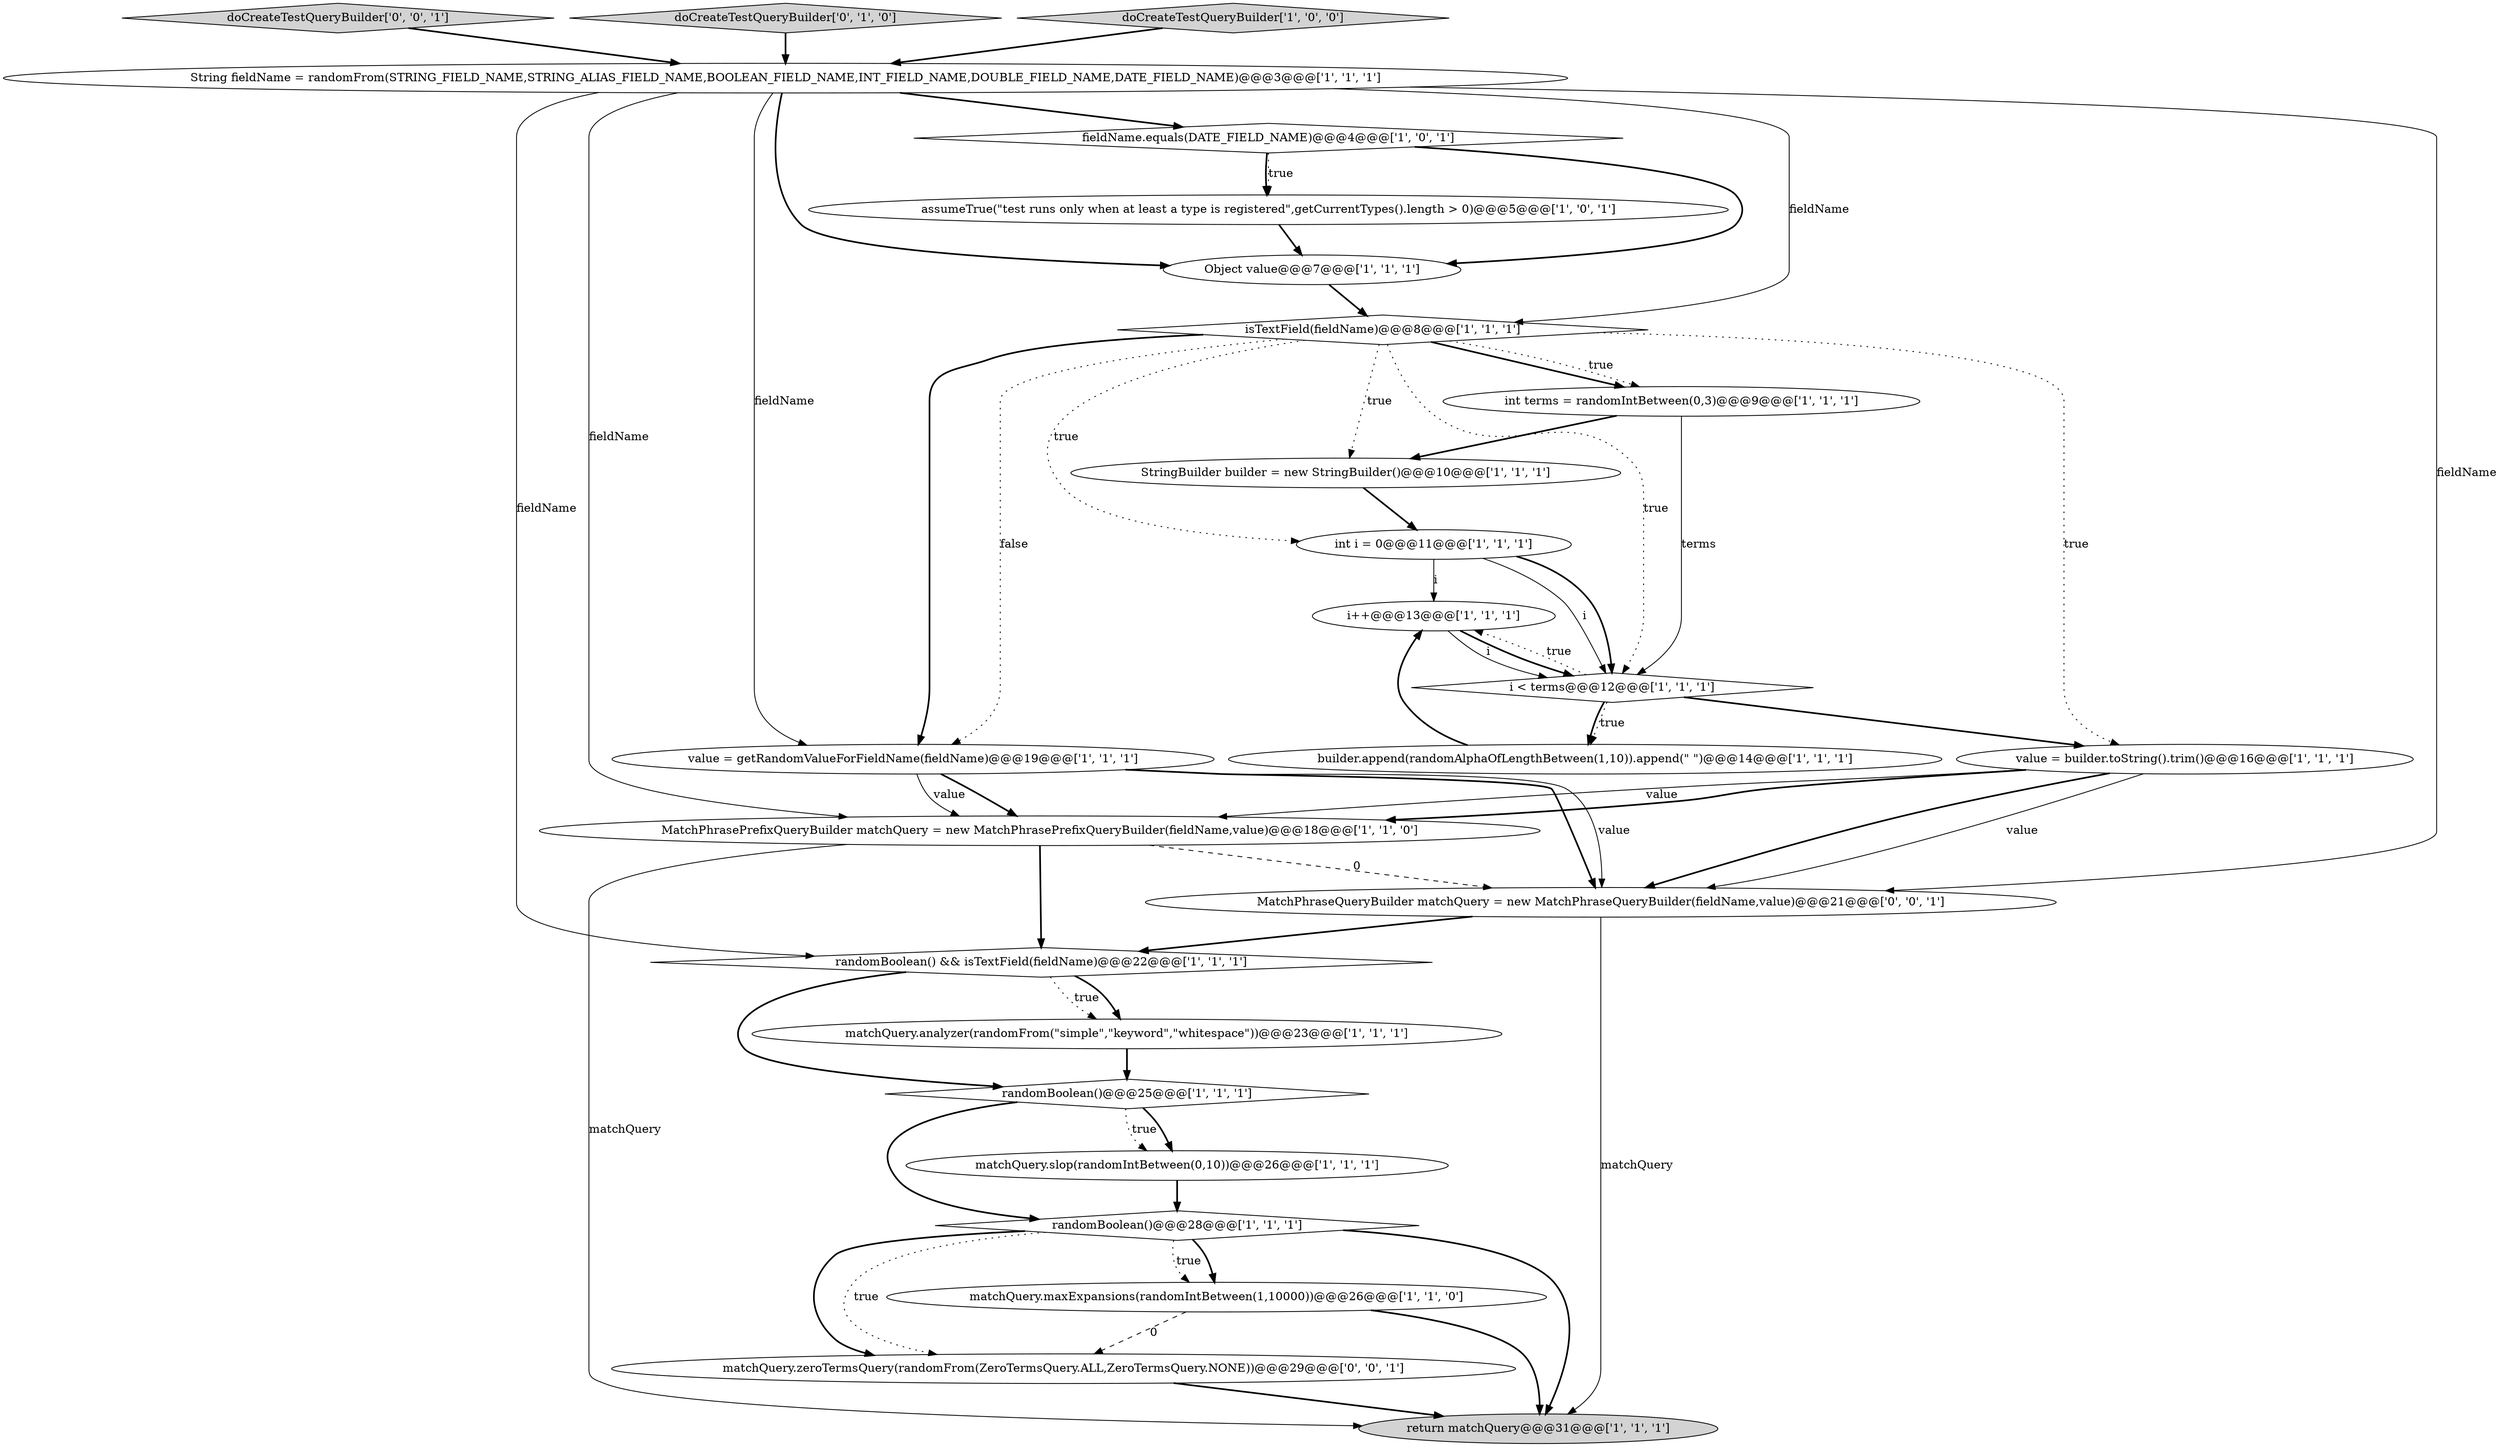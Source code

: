 digraph {
2 [style = filled, label = "matchQuery.maxExpansions(randomIntBetween(1,10000))@@@26@@@['1', '1', '0']", fillcolor = white, shape = ellipse image = "AAA0AAABBB1BBB"];
4 [style = filled, label = "randomBoolean()@@@25@@@['1', '1', '1']", fillcolor = white, shape = diamond image = "AAA0AAABBB1BBB"];
18 [style = filled, label = "return matchQuery@@@31@@@['1', '1', '1']", fillcolor = lightgray, shape = ellipse image = "AAA0AAABBB1BBB"];
25 [style = filled, label = "MatchPhraseQueryBuilder matchQuery = new MatchPhraseQueryBuilder(fieldName,value)@@@21@@@['0', '0', '1']", fillcolor = white, shape = ellipse image = "AAA0AAABBB3BBB"];
12 [style = filled, label = "int i = 0@@@11@@@['1', '1', '1']", fillcolor = white, shape = ellipse image = "AAA0AAABBB1BBB"];
15 [style = filled, label = "randomBoolean() && isTextField(fieldName)@@@22@@@['1', '1', '1']", fillcolor = white, shape = diamond image = "AAA0AAABBB1BBB"];
23 [style = filled, label = "matchQuery.zeroTermsQuery(randomFrom(ZeroTermsQuery.ALL,ZeroTermsQuery.NONE))@@@29@@@['0', '0', '1']", fillcolor = white, shape = ellipse image = "AAA0AAABBB3BBB"];
7 [style = filled, label = "matchQuery.slop(randomIntBetween(0,10))@@@26@@@['1', '1', '1']", fillcolor = white, shape = ellipse image = "AAA0AAABBB1BBB"];
6 [style = filled, label = "i++@@@13@@@['1', '1', '1']", fillcolor = white, shape = ellipse image = "AAA0AAABBB1BBB"];
24 [style = filled, label = "doCreateTestQueryBuilder['0', '0', '1']", fillcolor = lightgray, shape = diamond image = "AAA0AAABBB3BBB"];
17 [style = filled, label = "fieldName.equals(DATE_FIELD_NAME)@@@4@@@['1', '0', '1']", fillcolor = white, shape = diamond image = "AAA0AAABBB1BBB"];
1 [style = filled, label = "Object value@@@7@@@['1', '1', '1']", fillcolor = white, shape = ellipse image = "AAA0AAABBB1BBB"];
5 [style = filled, label = "randomBoolean()@@@28@@@['1', '1', '1']", fillcolor = white, shape = diamond image = "AAA0AAABBB1BBB"];
9 [style = filled, label = "MatchPhrasePrefixQueryBuilder matchQuery = new MatchPhrasePrefixQueryBuilder(fieldName,value)@@@18@@@['1', '1', '0']", fillcolor = white, shape = ellipse image = "AAA0AAABBB1BBB"];
8 [style = filled, label = "value = builder.toString().trim()@@@16@@@['1', '1', '1']", fillcolor = white, shape = ellipse image = "AAA0AAABBB1BBB"];
3 [style = filled, label = "isTextField(fieldName)@@@8@@@['1', '1', '1']", fillcolor = white, shape = diamond image = "AAA0AAABBB1BBB"];
0 [style = filled, label = "assumeTrue(\"test runs only when at least a type is registered\",getCurrentTypes().length > 0)@@@5@@@['1', '0', '1']", fillcolor = white, shape = ellipse image = "AAA0AAABBB1BBB"];
13 [style = filled, label = "int terms = randomIntBetween(0,3)@@@9@@@['1', '1', '1']", fillcolor = white, shape = ellipse image = "AAA0AAABBB1BBB"];
22 [style = filled, label = "doCreateTestQueryBuilder['0', '1', '0']", fillcolor = lightgray, shape = diamond image = "AAA0AAABBB2BBB"];
21 [style = filled, label = "builder.append(randomAlphaOfLengthBetween(1,10)).append(\" \")@@@14@@@['1', '1', '1']", fillcolor = white, shape = ellipse image = "AAA0AAABBB1BBB"];
10 [style = filled, label = "doCreateTestQueryBuilder['1', '0', '0']", fillcolor = lightgray, shape = diamond image = "AAA0AAABBB1BBB"];
14 [style = filled, label = "value = getRandomValueForFieldName(fieldName)@@@19@@@['1', '1', '1']", fillcolor = white, shape = ellipse image = "AAA0AAABBB1BBB"];
20 [style = filled, label = "String fieldName = randomFrom(STRING_FIELD_NAME,STRING_ALIAS_FIELD_NAME,BOOLEAN_FIELD_NAME,INT_FIELD_NAME,DOUBLE_FIELD_NAME,DATE_FIELD_NAME)@@@3@@@['1', '1', '1']", fillcolor = white, shape = ellipse image = "AAA0AAABBB1BBB"];
11 [style = filled, label = "StringBuilder builder = new StringBuilder()@@@10@@@['1', '1', '1']", fillcolor = white, shape = ellipse image = "AAA0AAABBB1BBB"];
16 [style = filled, label = "matchQuery.analyzer(randomFrom(\"simple\",\"keyword\",\"whitespace\"))@@@23@@@['1', '1', '1']", fillcolor = white, shape = ellipse image = "AAA0AAABBB1BBB"];
19 [style = filled, label = "i < terms@@@12@@@['1', '1', '1']", fillcolor = white, shape = diamond image = "AAA0AAABBB1BBB"];
2->23 [style = dashed, label="0"];
3->11 [style = dotted, label="true"];
8->9 [style = solid, label="value"];
17->0 [style = dotted, label="true"];
10->20 [style = bold, label=""];
20->17 [style = bold, label=""];
14->25 [style = bold, label=""];
20->3 [style = solid, label="fieldName"];
13->19 [style = solid, label="terms"];
17->1 [style = bold, label=""];
5->23 [style = bold, label=""];
21->6 [style = bold, label=""];
12->19 [style = solid, label="i"];
20->15 [style = solid, label="fieldName"];
6->19 [style = solid, label="i"];
9->18 [style = solid, label="matchQuery"];
5->23 [style = dotted, label="true"];
3->14 [style = bold, label=""];
1->3 [style = bold, label=""];
4->7 [style = dotted, label="true"];
3->14 [style = dotted, label="false"];
2->18 [style = bold, label=""];
11->12 [style = bold, label=""];
5->18 [style = bold, label=""];
6->19 [style = bold, label=""];
19->21 [style = dotted, label="true"];
20->1 [style = bold, label=""];
15->16 [style = dotted, label="true"];
15->16 [style = bold, label=""];
13->11 [style = bold, label=""];
4->7 [style = bold, label=""];
19->8 [style = bold, label=""];
20->14 [style = solid, label="fieldName"];
20->9 [style = solid, label="fieldName"];
24->20 [style = bold, label=""];
25->18 [style = solid, label="matchQuery"];
12->6 [style = solid, label="i"];
5->2 [style = bold, label=""];
7->5 [style = bold, label=""];
3->19 [style = dotted, label="true"];
17->0 [style = bold, label=""];
14->25 [style = solid, label="value"];
22->20 [style = bold, label=""];
9->15 [style = bold, label=""];
0->1 [style = bold, label=""];
3->12 [style = dotted, label="true"];
9->25 [style = dashed, label="0"];
15->4 [style = bold, label=""];
8->9 [style = bold, label=""];
3->13 [style = bold, label=""];
25->15 [style = bold, label=""];
14->9 [style = bold, label=""];
8->25 [style = solid, label="value"];
19->6 [style = dotted, label="true"];
16->4 [style = bold, label=""];
12->19 [style = bold, label=""];
3->8 [style = dotted, label="true"];
4->5 [style = bold, label=""];
8->25 [style = bold, label=""];
23->18 [style = bold, label=""];
20->25 [style = solid, label="fieldName"];
14->9 [style = solid, label="value"];
3->13 [style = dotted, label="true"];
5->2 [style = dotted, label="true"];
19->21 [style = bold, label=""];
}
